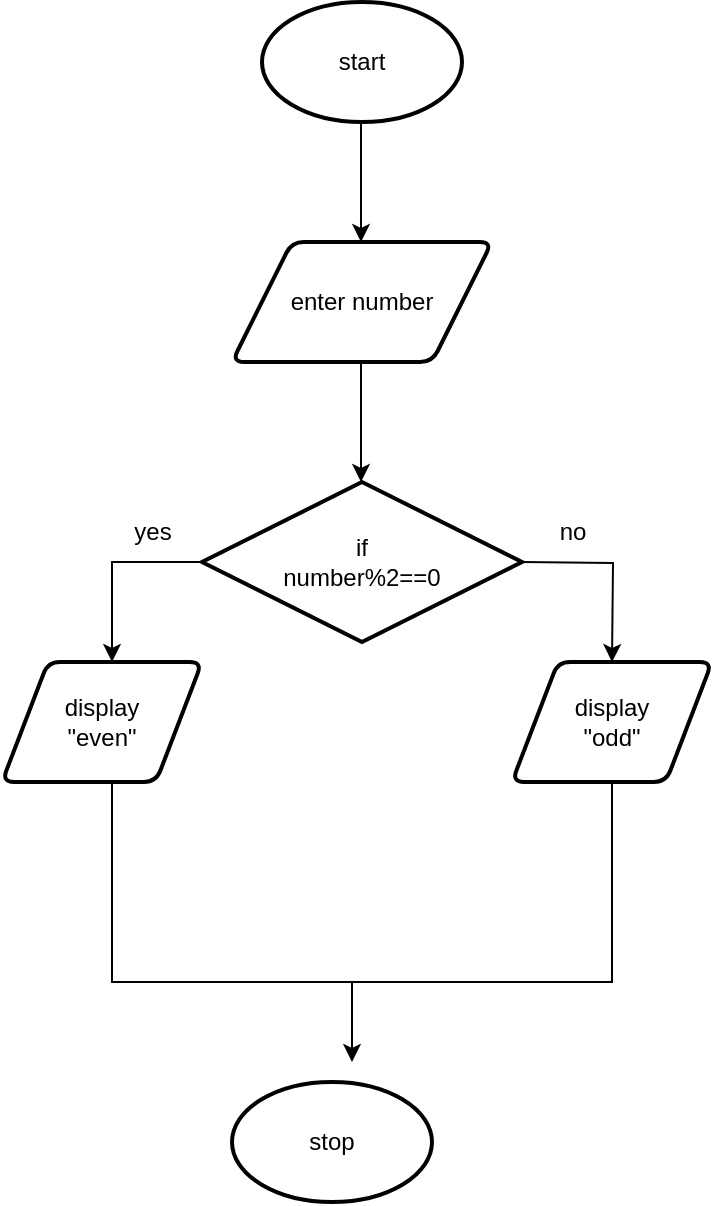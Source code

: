 <mxfile version="26.2.14">
  <diagram id="C5RBs43oDa-KdzZeNtuy" name="Page-1">
    <mxGraphModel dx="872" dy="1642" grid="1" gridSize="10" guides="1" tooltips="1" connect="1" arrows="1" fold="1" page="1" pageScale="1" pageWidth="827" pageHeight="1169" math="0" shadow="0">
      <root>
        <mxCell id="WIyWlLk6GJQsqaUBKTNV-0" />
        <mxCell id="WIyWlLk6GJQsqaUBKTNV-1" parent="WIyWlLk6GJQsqaUBKTNV-0" />
        <mxCell id="01mAIJ8erOxr0waYenT8-1" value="start" style="strokeWidth=2;html=1;shape=mxgraph.flowchart.start_1;whiteSpace=wrap;" vertex="1" parent="WIyWlLk6GJQsqaUBKTNV-1">
          <mxGeometry x="225" y="-1110" width="100" height="60" as="geometry" />
        </mxCell>
        <mxCell id="01mAIJ8erOxr0waYenT8-2" value="" style="endArrow=classic;html=1;rounded=0;" edge="1" parent="WIyWlLk6GJQsqaUBKTNV-1">
          <mxGeometry width="50" height="50" relative="1" as="geometry">
            <mxPoint x="274.5" y="-1050" as="sourcePoint" />
            <mxPoint x="274.5" y="-990" as="targetPoint" />
            <Array as="points">
              <mxPoint x="274.5" y="-1020" />
            </Array>
          </mxGeometry>
        </mxCell>
        <mxCell id="01mAIJ8erOxr0waYenT8-4" value="" style="endArrow=classic;html=1;rounded=0;" edge="1" parent="WIyWlLk6GJQsqaUBKTNV-1">
          <mxGeometry width="50" height="50" relative="1" as="geometry">
            <mxPoint x="274.5" y="-930" as="sourcePoint" />
            <mxPoint x="274.5" y="-870" as="targetPoint" />
            <Array as="points">
              <mxPoint x="274.5" y="-900" />
            </Array>
          </mxGeometry>
        </mxCell>
        <mxCell id="01mAIJ8erOxr0waYenT8-13" value="" style="edgeStyle=orthogonalEdgeStyle;rounded=0;orthogonalLoop=1;jettySize=auto;html=1;" edge="1" parent="WIyWlLk6GJQsqaUBKTNV-1">
          <mxGeometry relative="1" as="geometry">
            <mxPoint x="355" y="-830" as="sourcePoint" />
            <mxPoint x="400" y="-780" as="targetPoint" />
          </mxGeometry>
        </mxCell>
        <mxCell id="01mAIJ8erOxr0waYenT8-10" value="" style="endArrow=classic;html=1;rounded=0;exitX=0;exitY=0.5;exitDx=0;exitDy=0;exitPerimeter=0;" edge="1" parent="WIyWlLk6GJQsqaUBKTNV-1" source="01mAIJ8erOxr0waYenT8-16">
          <mxGeometry width="50" height="50" relative="1" as="geometry">
            <mxPoint x="190" y="-830" as="sourcePoint" />
            <mxPoint x="150" y="-780" as="targetPoint" />
            <Array as="points">
              <mxPoint x="150" y="-830" />
            </Array>
          </mxGeometry>
        </mxCell>
        <mxCell id="01mAIJ8erOxr0waYenT8-11" value="stop" style="strokeWidth=2;html=1;shape=mxgraph.flowchart.start_1;whiteSpace=wrap;" vertex="1" parent="WIyWlLk6GJQsqaUBKTNV-1">
          <mxGeometry x="210" y="-570" width="100" height="60" as="geometry" />
        </mxCell>
        <mxCell id="01mAIJ8erOxr0waYenT8-15" value="enter number" style="shape=parallelogram;html=1;strokeWidth=2;perimeter=parallelogramPerimeter;whiteSpace=wrap;rounded=1;arcSize=12;size=0.23;" vertex="1" parent="WIyWlLk6GJQsqaUBKTNV-1">
          <mxGeometry x="210" y="-990" width="130" height="60" as="geometry" />
        </mxCell>
        <mxCell id="01mAIJ8erOxr0waYenT8-16" value="if&lt;div&gt;number%2==0&lt;/div&gt;" style="strokeWidth=2;html=1;shape=mxgraph.flowchart.decision;whiteSpace=wrap;" vertex="1" parent="WIyWlLk6GJQsqaUBKTNV-1">
          <mxGeometry x="195" y="-870" width="160" height="80" as="geometry" />
        </mxCell>
        <mxCell id="01mAIJ8erOxr0waYenT8-17" value="display&lt;div&gt;&quot;even&quot;&lt;/div&gt;" style="shape=parallelogram;html=1;strokeWidth=2;perimeter=parallelogramPerimeter;whiteSpace=wrap;rounded=1;arcSize=12;size=0.23;" vertex="1" parent="WIyWlLk6GJQsqaUBKTNV-1">
          <mxGeometry x="95" y="-780" width="100" height="60" as="geometry" />
        </mxCell>
        <mxCell id="01mAIJ8erOxr0waYenT8-18" value="display&lt;div&gt;&quot;odd&quot;&lt;/div&gt;" style="shape=parallelogram;html=1;strokeWidth=2;perimeter=parallelogramPerimeter;whiteSpace=wrap;rounded=1;arcSize=12;size=0.23;" vertex="1" parent="WIyWlLk6GJQsqaUBKTNV-1">
          <mxGeometry x="350" y="-780" width="100" height="60" as="geometry" />
        </mxCell>
        <mxCell id="01mAIJ8erOxr0waYenT8-19" value="yes" style="text;html=1;align=center;verticalAlign=middle;resizable=0;points=[];autosize=1;strokeColor=none;fillColor=none;" vertex="1" parent="WIyWlLk6GJQsqaUBKTNV-1">
          <mxGeometry x="150" y="-860" width="40" height="30" as="geometry" />
        </mxCell>
        <mxCell id="01mAIJ8erOxr0waYenT8-20" value="no" style="text;html=1;align=center;verticalAlign=middle;resizable=0;points=[];autosize=1;strokeColor=none;fillColor=none;" vertex="1" parent="WIyWlLk6GJQsqaUBKTNV-1">
          <mxGeometry x="360" y="-860" width="40" height="30" as="geometry" />
        </mxCell>
        <mxCell id="01mAIJ8erOxr0waYenT8-21" value="" style="endArrow=classic;html=1;rounded=0;exitX=0;exitY=0.5;exitDx=0;exitDy=0;exitPerimeter=0;" edge="1" parent="WIyWlLk6GJQsqaUBKTNV-1">
          <mxGeometry width="50" height="50" relative="1" as="geometry">
            <mxPoint x="400" y="-720" as="sourcePoint" />
            <mxPoint x="270" y="-580" as="targetPoint" />
            <Array as="points">
              <mxPoint x="400" y="-620" />
              <mxPoint x="270" y="-620" />
            </Array>
          </mxGeometry>
        </mxCell>
        <mxCell id="01mAIJ8erOxr0waYenT8-22" value="" style="endArrow=none;html=1;rounded=0;" edge="1" parent="WIyWlLk6GJQsqaUBKTNV-1">
          <mxGeometry width="50" height="50" relative="1" as="geometry">
            <mxPoint x="270" y="-620" as="sourcePoint" />
            <mxPoint x="150" y="-720" as="targetPoint" />
            <Array as="points">
              <mxPoint x="150" y="-620" />
              <mxPoint x="150" y="-670" />
            </Array>
          </mxGeometry>
        </mxCell>
      </root>
    </mxGraphModel>
  </diagram>
</mxfile>
